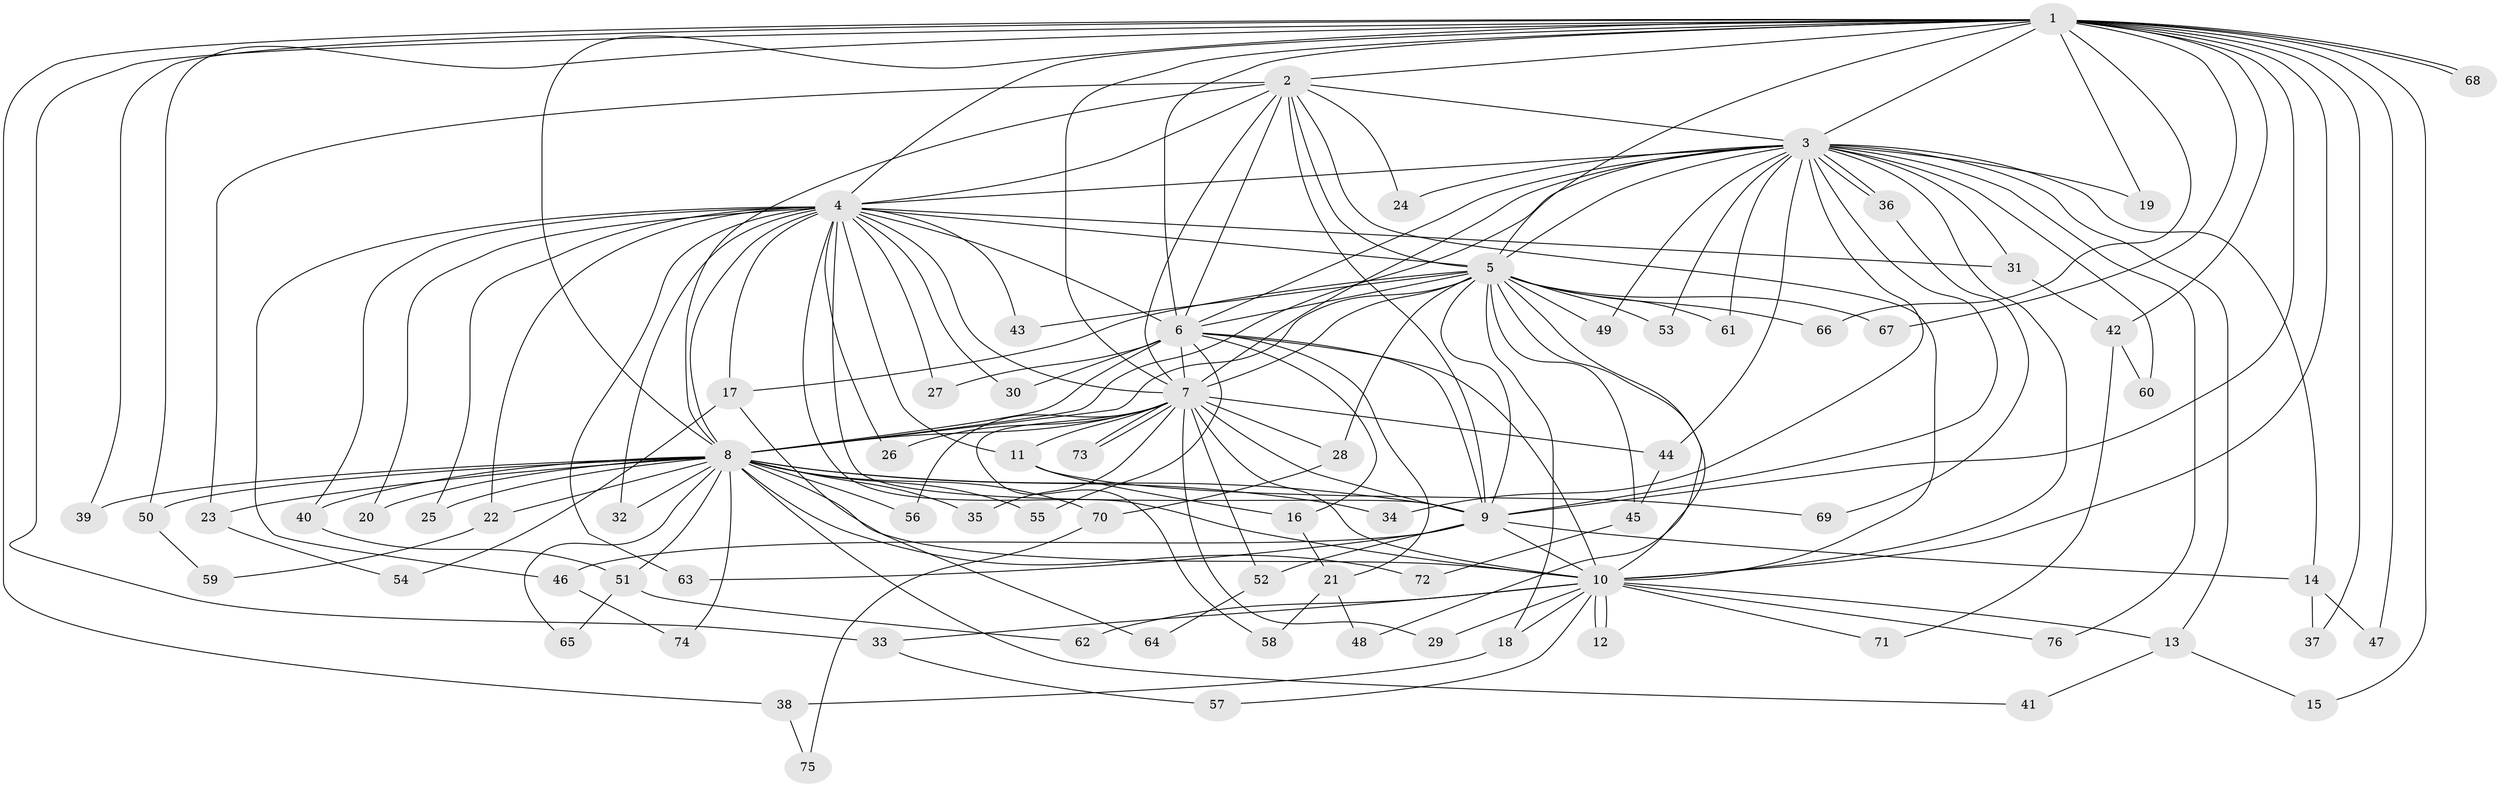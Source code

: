 // coarse degree distribution, {21: 0.044444444444444446, 10: 0.044444444444444446, 16: 0.044444444444444446, 17: 0.044444444444444446, 20: 0.022222222222222223, 2: 0.5111111111111111, 4: 0.1111111111111111, 3: 0.17777777777777778}
// Generated by graph-tools (version 1.1) at 2025/17/03/04/25 18:17:21]
// undirected, 76 vertices, 177 edges
graph export_dot {
graph [start="1"]
  node [color=gray90,style=filled];
  1;
  2;
  3;
  4;
  5;
  6;
  7;
  8;
  9;
  10;
  11;
  12;
  13;
  14;
  15;
  16;
  17;
  18;
  19;
  20;
  21;
  22;
  23;
  24;
  25;
  26;
  27;
  28;
  29;
  30;
  31;
  32;
  33;
  34;
  35;
  36;
  37;
  38;
  39;
  40;
  41;
  42;
  43;
  44;
  45;
  46;
  47;
  48;
  49;
  50;
  51;
  52;
  53;
  54;
  55;
  56;
  57;
  58;
  59;
  60;
  61;
  62;
  63;
  64;
  65;
  66;
  67;
  68;
  69;
  70;
  71;
  72;
  73;
  74;
  75;
  76;
  1 -- 2;
  1 -- 3;
  1 -- 4;
  1 -- 5;
  1 -- 6;
  1 -- 7;
  1 -- 8;
  1 -- 9;
  1 -- 10;
  1 -- 15;
  1 -- 19;
  1 -- 33;
  1 -- 37;
  1 -- 38;
  1 -- 39;
  1 -- 42;
  1 -- 47;
  1 -- 50;
  1 -- 66;
  1 -- 67;
  1 -- 68;
  1 -- 68;
  2 -- 3;
  2 -- 4;
  2 -- 5;
  2 -- 6;
  2 -- 7;
  2 -- 8;
  2 -- 9;
  2 -- 10;
  2 -- 23;
  2 -- 24;
  3 -- 4;
  3 -- 5;
  3 -- 6;
  3 -- 7;
  3 -- 8;
  3 -- 9;
  3 -- 10;
  3 -- 13;
  3 -- 14;
  3 -- 19;
  3 -- 24;
  3 -- 31;
  3 -- 34;
  3 -- 36;
  3 -- 36;
  3 -- 44;
  3 -- 49;
  3 -- 53;
  3 -- 60;
  3 -- 61;
  3 -- 76;
  4 -- 5;
  4 -- 6;
  4 -- 7;
  4 -- 8;
  4 -- 9;
  4 -- 10;
  4 -- 11;
  4 -- 17;
  4 -- 20;
  4 -- 22;
  4 -- 25;
  4 -- 26;
  4 -- 27;
  4 -- 30;
  4 -- 31;
  4 -- 32;
  4 -- 40;
  4 -- 43;
  4 -- 46;
  4 -- 63;
  5 -- 6;
  5 -- 7;
  5 -- 8;
  5 -- 9;
  5 -- 10;
  5 -- 17;
  5 -- 18;
  5 -- 28;
  5 -- 43;
  5 -- 45;
  5 -- 48;
  5 -- 49;
  5 -- 53;
  5 -- 61;
  5 -- 66;
  5 -- 67;
  6 -- 7;
  6 -- 8;
  6 -- 9;
  6 -- 10;
  6 -- 16;
  6 -- 21;
  6 -- 27;
  6 -- 30;
  6 -- 55;
  7 -- 8;
  7 -- 9;
  7 -- 10;
  7 -- 11;
  7 -- 26;
  7 -- 28;
  7 -- 29;
  7 -- 35;
  7 -- 44;
  7 -- 52;
  7 -- 56;
  7 -- 58;
  7 -- 73;
  7 -- 73;
  8 -- 9;
  8 -- 10;
  8 -- 20;
  8 -- 22;
  8 -- 23;
  8 -- 25;
  8 -- 32;
  8 -- 34;
  8 -- 35;
  8 -- 39;
  8 -- 40;
  8 -- 41;
  8 -- 50;
  8 -- 51;
  8 -- 55;
  8 -- 56;
  8 -- 65;
  8 -- 70;
  8 -- 72;
  8 -- 74;
  9 -- 10;
  9 -- 14;
  9 -- 46;
  9 -- 52;
  9 -- 63;
  10 -- 12;
  10 -- 12;
  10 -- 13;
  10 -- 18;
  10 -- 29;
  10 -- 33;
  10 -- 57;
  10 -- 62;
  10 -- 71;
  10 -- 76;
  11 -- 16;
  11 -- 69;
  13 -- 15;
  13 -- 41;
  14 -- 37;
  14 -- 47;
  16 -- 21;
  17 -- 54;
  17 -- 64;
  18 -- 38;
  21 -- 48;
  21 -- 58;
  22 -- 59;
  23 -- 54;
  28 -- 70;
  31 -- 42;
  33 -- 57;
  36 -- 69;
  38 -- 75;
  40 -- 51;
  42 -- 60;
  42 -- 71;
  44 -- 45;
  45 -- 72;
  46 -- 74;
  50 -- 59;
  51 -- 62;
  51 -- 65;
  52 -- 64;
  70 -- 75;
}
